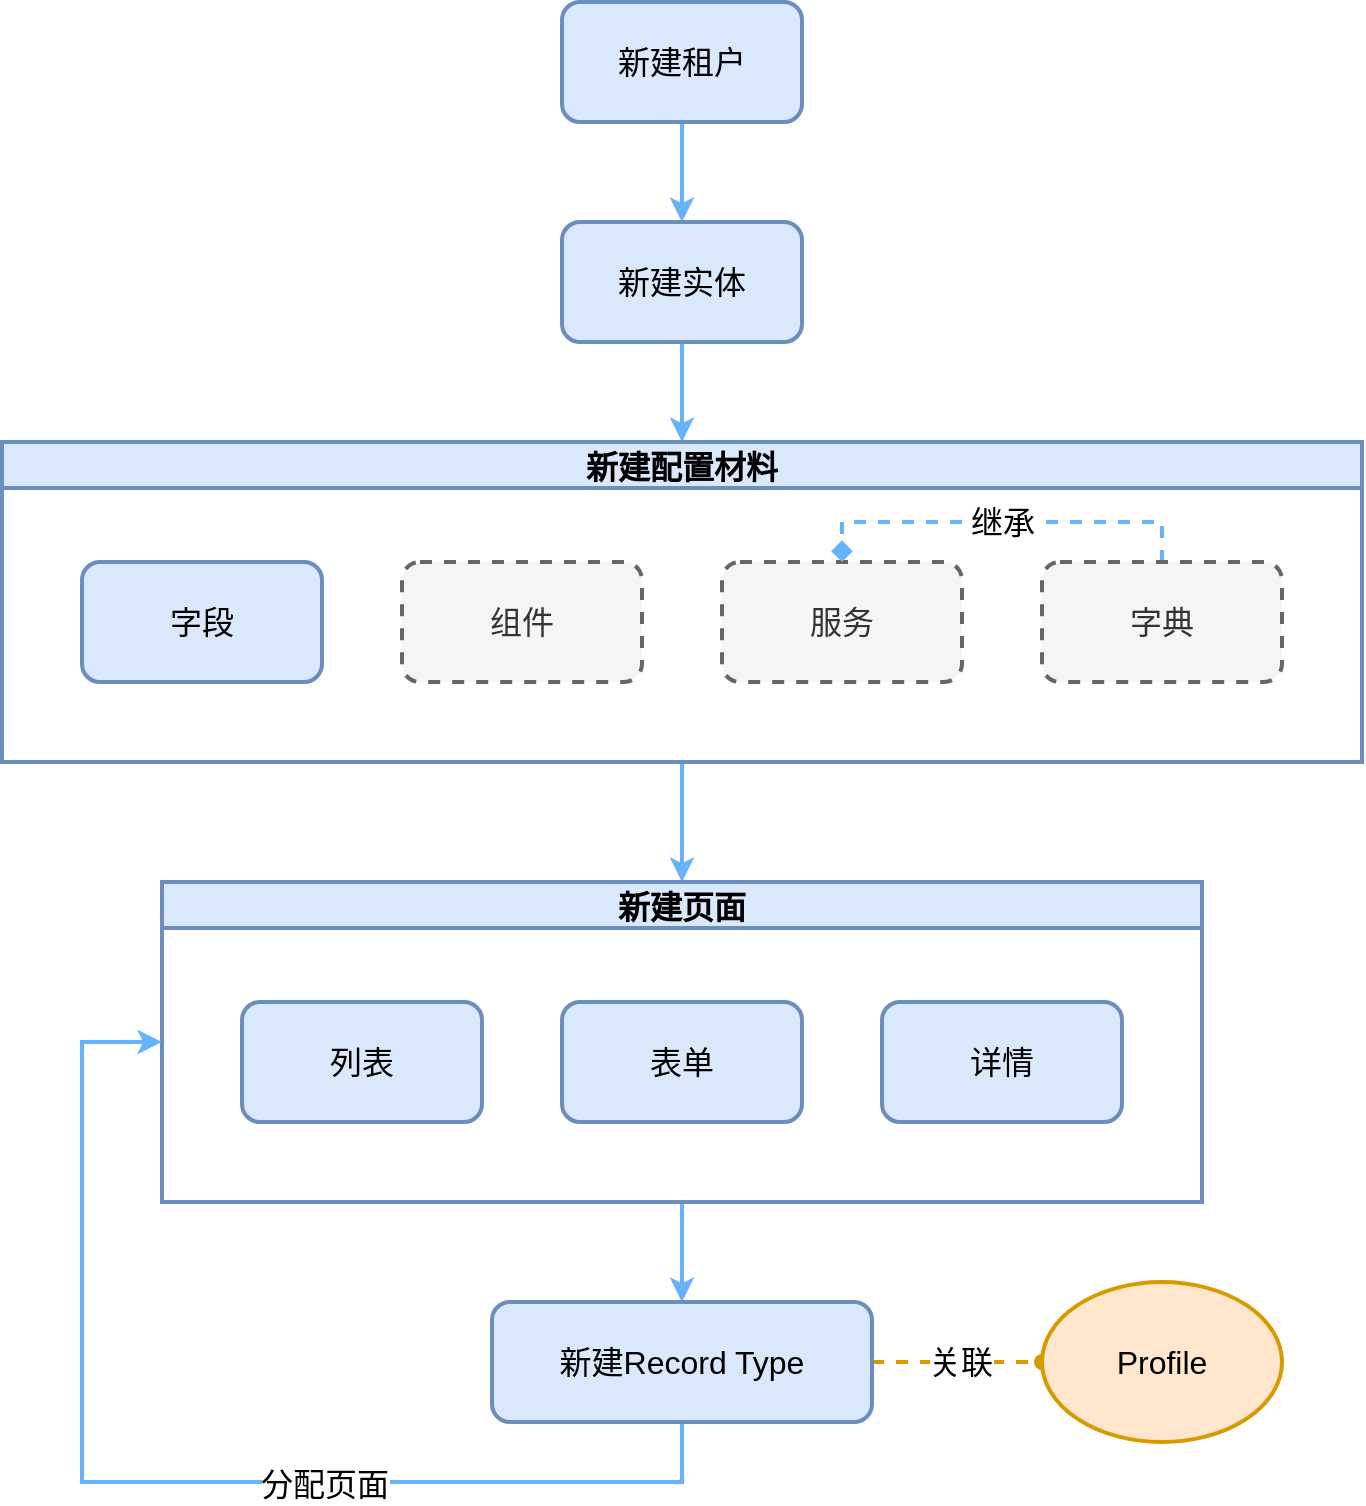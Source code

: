<mxfile version="13.3.9" type="device"><diagram id="kE1k17Q4VBy6ObXBWXMJ" name="Page-1"><mxGraphModel dx="1106" dy="830" grid="1" gridSize="10" guides="1" tooltips="1" connect="1" arrows="1" fold="1" page="1" pageScale="1" pageWidth="850" pageHeight="1100" math="0" shadow="0"><root><mxCell id="0"/><mxCell id="1" parent="0"/><mxCell id="T9wcFZSVgPQM7Nw29kbn-4" style="edgeStyle=orthogonalEdgeStyle;rounded=0;orthogonalLoop=1;jettySize=auto;html=1;exitX=0.5;exitY=1;exitDx=0;exitDy=0;entryX=0.5;entryY=0;entryDx=0;entryDy=0;fontSize=16;strokeWidth=2;strokeColor=#66B2FF;" edge="1" parent="1" source="T9wcFZSVgPQM7Nw29kbn-1" target="T9wcFZSVgPQM7Nw29kbn-2"><mxGeometry relative="1" as="geometry"/></mxCell><mxCell id="T9wcFZSVgPQM7Nw29kbn-1" value="新建租户" style="rounded=1;whiteSpace=wrap;html=1;fillColor=#dae8fc;strokeColor=#6c8ebf;fontSize=16;strokeWidth=2;" vertex="1" parent="1"><mxGeometry x="320" y="40" width="120" height="60" as="geometry"/></mxCell><mxCell id="T9wcFZSVgPQM7Nw29kbn-27" style="edgeStyle=orthogonalEdgeStyle;rounded=0;orthogonalLoop=1;jettySize=auto;html=1;exitX=0.5;exitY=1;exitDx=0;exitDy=0;entryX=0.5;entryY=0;entryDx=0;entryDy=0;endArrow=classic;endFill=1;strokeColor=#66B2FF;strokeWidth=2;fontSize=16;" edge="1" parent="1" source="T9wcFZSVgPQM7Nw29kbn-2" target="T9wcFZSVgPQM7Nw29kbn-26"><mxGeometry relative="1" as="geometry"/></mxCell><mxCell id="T9wcFZSVgPQM7Nw29kbn-2" value="新建实体" style="rounded=1;whiteSpace=wrap;html=1;fillColor=#dae8fc;strokeColor=#6c8ebf;fontSize=16;strokeWidth=2;" vertex="1" parent="1"><mxGeometry x="320" y="150" width="120" height="60" as="geometry"/></mxCell><mxCell id="T9wcFZSVgPQM7Nw29kbn-41" style="edgeStyle=orthogonalEdgeStyle;rounded=0;orthogonalLoop=1;jettySize=auto;html=1;exitX=0.5;exitY=1;exitDx=0;exitDy=0;endArrow=classic;endFill=1;strokeColor=#66B2FF;strokeWidth=2;fontSize=16;" edge="1" parent="1" source="T9wcFZSVgPQM7Nw29kbn-26" target="T9wcFZSVgPQM7Nw29kbn-32"><mxGeometry relative="1" as="geometry"/></mxCell><mxCell id="T9wcFZSVgPQM7Nw29kbn-26" value="新建配置材料" style="swimlane;strokeColor=#6c8ebf;strokeWidth=2;fillColor=#dae8fc;fontSize=16;" vertex="1" parent="1"><mxGeometry x="40" y="260" width="680" height="160" as="geometry"><mxRectangle x="280" y="260" width="100" height="23" as="alternateBounds"/></mxGeometry></mxCell><mxCell id="T9wcFZSVgPQM7Nw29kbn-5" value="字段" style="rounded=1;whiteSpace=wrap;html=1;fillColor=#dae8fc;strokeColor=#6c8ebf;fontSize=16;strokeWidth=2;" vertex="1" parent="T9wcFZSVgPQM7Nw29kbn-26"><mxGeometry x="40" y="60" width="120" height="60" as="geometry"/></mxCell><mxCell id="T9wcFZSVgPQM7Nw29kbn-6" value="组件" style="rounded=1;whiteSpace=wrap;html=1;fillColor=#f5f5f5;strokeColor=#666666;fontSize=16;dashed=1;strokeWidth=2;fontColor=#333333;" vertex="1" parent="T9wcFZSVgPQM7Nw29kbn-26"><mxGeometry x="200" y="60" width="120" height="60" as="geometry"/></mxCell><mxCell id="T9wcFZSVgPQM7Nw29kbn-7" value="服务" style="rounded=1;whiteSpace=wrap;html=1;fillColor=#f5f5f5;strokeColor=#666666;fontSize=16;strokeWidth=2;dashed=1;fontColor=#333333;" vertex="1" parent="T9wcFZSVgPQM7Nw29kbn-26"><mxGeometry x="360" y="60" width="120" height="60" as="geometry"/></mxCell><mxCell id="T9wcFZSVgPQM7Nw29kbn-29" value="继承" style="edgeStyle=orthogonalEdgeStyle;rounded=0;orthogonalLoop=1;jettySize=auto;html=1;exitX=0.5;exitY=0;exitDx=0;exitDy=0;entryX=0.5;entryY=0;entryDx=0;entryDy=0;endArrow=diamond;endFill=1;strokeColor=#66B2FF;strokeWidth=2;fontSize=16;dashed=1;" edge="1" parent="T9wcFZSVgPQM7Nw29kbn-26" source="T9wcFZSVgPQM7Nw29kbn-8" target="T9wcFZSVgPQM7Nw29kbn-7"><mxGeometry relative="1" as="geometry"/></mxCell><mxCell id="T9wcFZSVgPQM7Nw29kbn-8" value="字典" style="rounded=1;whiteSpace=wrap;html=1;fillColor=#f5f5f5;strokeColor=#666666;fontSize=16;strokeWidth=2;dashed=1;fontColor=#333333;" vertex="1" parent="T9wcFZSVgPQM7Nw29kbn-26"><mxGeometry x="520" y="60" width="120" height="60" as="geometry"/></mxCell><mxCell id="T9wcFZSVgPQM7Nw29kbn-43" style="edgeStyle=orthogonalEdgeStyle;rounded=0;orthogonalLoop=1;jettySize=auto;html=1;exitX=0.5;exitY=1;exitDx=0;exitDy=0;entryX=0.5;entryY=0;entryDx=0;entryDy=0;endArrow=classic;endFill=1;strokeColor=#66B2FF;strokeWidth=2;fontSize=16;" edge="1" parent="1" source="T9wcFZSVgPQM7Nw29kbn-32" target="T9wcFZSVgPQM7Nw29kbn-42"><mxGeometry relative="1" as="geometry"/></mxCell><mxCell id="T9wcFZSVgPQM7Nw29kbn-32" value="新建页面" style="swimlane;strokeColor=#6c8ebf;strokeWidth=2;fillColor=#dae8fc;fontSize=16;" vertex="1" parent="1"><mxGeometry x="120" y="480" width="520" height="160" as="geometry"><mxRectangle x="280" y="260" width="100" height="23" as="alternateBounds"/></mxGeometry></mxCell><mxCell id="T9wcFZSVgPQM7Nw29kbn-33" value="列表" style="rounded=1;whiteSpace=wrap;html=1;fillColor=#dae8fc;strokeColor=#6c8ebf;fontSize=16;strokeWidth=2;" vertex="1" parent="T9wcFZSVgPQM7Nw29kbn-32"><mxGeometry x="40" y="60" width="120" height="60" as="geometry"/></mxCell><mxCell id="T9wcFZSVgPQM7Nw29kbn-40" value="表单" style="rounded=1;whiteSpace=wrap;html=1;fillColor=#dae8fc;strokeColor=#6c8ebf;fontSize=16;strokeWidth=2;" vertex="1" parent="T9wcFZSVgPQM7Nw29kbn-32"><mxGeometry x="200" y="60" width="120" height="60" as="geometry"/></mxCell><mxCell id="T9wcFZSVgPQM7Nw29kbn-39" value="详情" style="rounded=1;whiteSpace=wrap;html=1;fillColor=#dae8fc;strokeColor=#6c8ebf;fontSize=16;strokeWidth=2;" vertex="1" parent="T9wcFZSVgPQM7Nw29kbn-32"><mxGeometry x="360" y="60" width="120" height="60" as="geometry"/></mxCell><mxCell id="T9wcFZSVgPQM7Nw29kbn-50" style="edgeStyle=orthogonalEdgeStyle;rounded=0;orthogonalLoop=1;jettySize=auto;html=1;exitX=1;exitY=0.5;exitDx=0;exitDy=0;entryX=0;entryY=0.5;entryDx=0;entryDy=0;endArrow=oval;endFill=1;strokeColor=#d79b00;strokeWidth=2;fontSize=16;fillColor=#ffe6cc;dashed=1;" edge="1" parent="1" source="T9wcFZSVgPQM7Nw29kbn-42" target="T9wcFZSVgPQM7Nw29kbn-44"><mxGeometry relative="1" as="geometry"/></mxCell><mxCell id="T9wcFZSVgPQM7Nw29kbn-52" value="关联" style="edgeLabel;html=1;align=center;verticalAlign=middle;resizable=0;points=[];fontSize=16;" vertex="1" connectable="0" parent="T9wcFZSVgPQM7Nw29kbn-50"><mxGeometry x="0.035" relative="1" as="geometry"><mxPoint as="offset"/></mxGeometry></mxCell><mxCell id="T9wcFZSVgPQM7Nw29kbn-56" style="edgeStyle=orthogonalEdgeStyle;rounded=0;orthogonalLoop=1;jettySize=auto;html=1;exitX=0.5;exitY=1;exitDx=0;exitDy=0;entryX=0;entryY=0.5;entryDx=0;entryDy=0;endArrow=classic;endFill=1;strokeColor=#66B2FF;strokeWidth=2;fontSize=16;" edge="1" parent="1" source="T9wcFZSVgPQM7Nw29kbn-42" target="T9wcFZSVgPQM7Nw29kbn-32"><mxGeometry relative="1" as="geometry"><Array as="points"><mxPoint x="380" y="780"/><mxPoint x="80" y="780"/><mxPoint x="80" y="560"/></Array></mxGeometry></mxCell><mxCell id="T9wcFZSVgPQM7Nw29kbn-58" value="分配页面" style="edgeLabel;html=1;align=center;verticalAlign=middle;resizable=0;points=[];fontSize=16;" vertex="1" connectable="0" parent="T9wcFZSVgPQM7Nw29kbn-56"><mxGeometry x="-0.291" y="1" relative="1" as="geometry"><mxPoint as="offset"/></mxGeometry></mxCell><mxCell id="T9wcFZSVgPQM7Nw29kbn-42" value="新建Record Type" style="rounded=1;whiteSpace=wrap;html=1;fillColor=#dae8fc;strokeColor=#6c8ebf;fontSize=16;strokeWidth=2;" vertex="1" parent="1"><mxGeometry x="285" y="690" width="190" height="60" as="geometry"/></mxCell><mxCell id="T9wcFZSVgPQM7Nw29kbn-44" value="Profile" style="ellipse;whiteSpace=wrap;html=1;strokeColor=#d79b00;strokeWidth=2;fillColor=#ffe6cc;fontSize=16;" vertex="1" parent="1"><mxGeometry x="560" y="680" width="120" height="80" as="geometry"/></mxCell></root></mxGraphModel></diagram></mxfile>